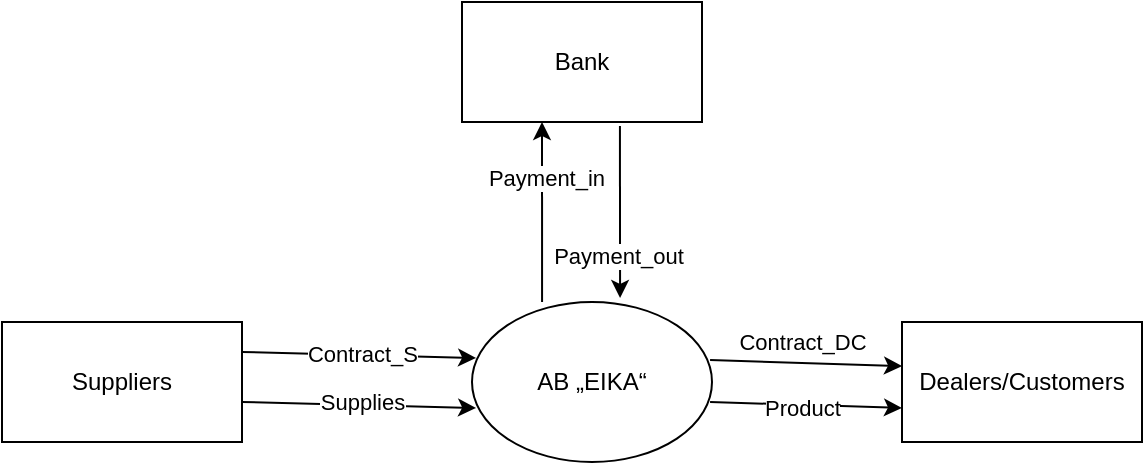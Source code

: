 <mxfile version="13.6.10" type="github">
  <diagram id="ElCv5-Th5ao3lZs8kL61" name="Page-1">
    <mxGraphModel dx="640" dy="396" grid="1" gridSize="10" guides="1" tooltips="1" connect="1" arrows="1" fold="1" page="1" pageScale="1" pageWidth="850" pageHeight="1100" math="0" shadow="0">
      <root>
        <mxCell id="0" />
        <mxCell id="1" parent="0" />
        <mxCell id="7vGiwdcXxL5T3fefDH1Q-1" value="Bank" style="rounded=0;whiteSpace=wrap;html=1;" parent="1" vertex="1">
          <mxGeometry x="360" y="130" width="120" height="60" as="geometry" />
        </mxCell>
        <mxCell id="7vGiwdcXxL5T3fefDH1Q-2" value="Suppliers" style="rounded=0;whiteSpace=wrap;html=1;" parent="1" vertex="1">
          <mxGeometry x="130" y="290" width="120" height="60" as="geometry" />
        </mxCell>
        <mxCell id="7vGiwdcXxL5T3fefDH1Q-3" value="Dealers/Customers" style="rounded=0;whiteSpace=wrap;html=1;" parent="1" vertex="1">
          <mxGeometry x="580" y="290" width="120" height="60" as="geometry" />
        </mxCell>
        <mxCell id="7vGiwdcXxL5T3fefDH1Q-4" value="AB „EIKA“" style="ellipse;whiteSpace=wrap;html=1;" parent="1" vertex="1">
          <mxGeometry x="365" y="280" width="120" height="80" as="geometry" />
        </mxCell>
        <mxCell id="7vGiwdcXxL5T3fefDH1Q-5" value="" style="endArrow=classic;html=1;entryX=0.017;entryY=0.35;entryDx=0;entryDy=0;exitX=1;exitY=0.25;exitDx=0;exitDy=0;entryPerimeter=0;" parent="1" source="7vGiwdcXxL5T3fefDH1Q-2" target="7vGiwdcXxL5T3fefDH1Q-4" edge="1">
          <mxGeometry width="50" height="50" relative="1" as="geometry">
            <mxPoint x="280" y="390" as="sourcePoint" />
            <mxPoint x="330" y="340" as="targetPoint" />
          </mxGeometry>
        </mxCell>
        <mxCell id="7vGiwdcXxL5T3fefDH1Q-16" value="Contract_S" style="edgeLabel;html=1;align=center;verticalAlign=middle;resizable=0;points=[];" parent="7vGiwdcXxL5T3fefDH1Q-5" vertex="1" connectable="0">
          <mxGeometry x="0.332" y="1" relative="1" as="geometry">
            <mxPoint x="-18" as="offset" />
          </mxGeometry>
        </mxCell>
        <mxCell id="7vGiwdcXxL5T3fefDH1Q-7" value="" style="endArrow=classic;html=1;entryX=0;entryY=0.367;entryDx=0;entryDy=0;exitX=0.992;exitY=0.363;exitDx=0;exitDy=0;exitPerimeter=0;entryPerimeter=0;" parent="1" source="7vGiwdcXxL5T3fefDH1Q-4" target="7vGiwdcXxL5T3fefDH1Q-3" edge="1">
          <mxGeometry width="50" height="50" relative="1" as="geometry">
            <mxPoint x="500" y="380" as="sourcePoint" />
            <mxPoint x="550" y="330" as="targetPoint" />
            <Array as="points" />
          </mxGeometry>
        </mxCell>
        <mxCell id="7vGiwdcXxL5T3fefDH1Q-19" value="Contract_DC" style="edgeLabel;html=1;align=center;verticalAlign=middle;resizable=0;points=[];" parent="7vGiwdcXxL5T3fefDH1Q-7" vertex="1" connectable="0">
          <mxGeometry x="-0.27" y="-3" relative="1" as="geometry">
            <mxPoint x="11.07" y="-13.12" as="offset" />
          </mxGeometry>
        </mxCell>
        <mxCell id="7vGiwdcXxL5T3fefDH1Q-11" value="" style="endArrow=classic;html=1;exitX=0.292;exitY=0;exitDx=0;exitDy=0;exitPerimeter=0;" parent="1" source="7vGiwdcXxL5T3fefDH1Q-4" edge="1">
          <mxGeometry width="50" height="50" relative="1" as="geometry">
            <mxPoint x="380" y="260" as="sourcePoint" />
            <mxPoint x="400" y="190" as="targetPoint" />
          </mxGeometry>
        </mxCell>
        <mxCell id="7vGiwdcXxL5T3fefDH1Q-21" value="Payment_in" style="edgeLabel;html=1;align=center;verticalAlign=middle;resizable=0;points=[];" parent="7vGiwdcXxL5T3fefDH1Q-11" vertex="1" connectable="0">
          <mxGeometry x="0.378" y="-2" relative="1" as="geometry">
            <mxPoint as="offset" />
          </mxGeometry>
        </mxCell>
        <mxCell id="7vGiwdcXxL5T3fefDH1Q-12" value="" style="endArrow=classic;html=1;entryX=0.617;entryY=-0.025;entryDx=0;entryDy=0;entryPerimeter=0;exitX=0.658;exitY=1.033;exitDx=0;exitDy=0;exitPerimeter=0;" parent="1" source="7vGiwdcXxL5T3fefDH1Q-1" target="7vGiwdcXxL5T3fefDH1Q-4" edge="1">
          <mxGeometry width="50" height="50" relative="1" as="geometry">
            <mxPoint x="430" y="240" as="sourcePoint" />
            <mxPoint x="480" y="190" as="targetPoint" />
          </mxGeometry>
        </mxCell>
        <mxCell id="7vGiwdcXxL5T3fefDH1Q-22" value="Payment_out" style="edgeLabel;html=1;align=center;verticalAlign=middle;resizable=0;points=[];" parent="7vGiwdcXxL5T3fefDH1Q-12" vertex="1" connectable="0">
          <mxGeometry x="0.512" y="-1" relative="1" as="geometry">
            <mxPoint as="offset" />
          </mxGeometry>
        </mxCell>
        <mxCell id="7vGiwdcXxL5T3fefDH1Q-14" value="" style="endArrow=classic;html=1;entryX=0.017;entryY=0.35;entryDx=0;entryDy=0;exitX=1;exitY=0.25;exitDx=0;exitDy=0;entryPerimeter=0;" parent="1" edge="1">
          <mxGeometry width="50" height="50" relative="1" as="geometry">
            <mxPoint x="250" y="330" as="sourcePoint" />
            <mxPoint x="367.04" y="333" as="targetPoint" />
          </mxGeometry>
        </mxCell>
        <mxCell id="7vGiwdcXxL5T3fefDH1Q-17" value="Supplies" style="edgeLabel;html=1;align=center;verticalAlign=middle;resizable=0;points=[];" parent="7vGiwdcXxL5T3fefDH1Q-14" vertex="1" connectable="0">
          <mxGeometry x="0.3" y="-3" relative="1" as="geometry">
            <mxPoint x="-15.9" y="-4.95" as="offset" />
          </mxGeometry>
        </mxCell>
        <mxCell id="7vGiwdcXxL5T3fefDH1Q-18" value="" style="endArrow=classic;html=1;entryX=0;entryY=0.367;entryDx=0;entryDy=0;exitX=0.992;exitY=0.363;exitDx=0;exitDy=0;exitPerimeter=0;entryPerimeter=0;" parent="1" edge="1">
          <mxGeometry width="50" height="50" relative="1" as="geometry">
            <mxPoint x="484.04" y="330.0" as="sourcePoint" />
            <mxPoint x="580" y="332.98" as="targetPoint" />
            <Array as="points" />
          </mxGeometry>
        </mxCell>
        <mxCell id="7vGiwdcXxL5T3fefDH1Q-20" value="Product" style="edgeLabel;html=1;align=center;verticalAlign=middle;resizable=0;points=[];" parent="7vGiwdcXxL5T3fefDH1Q-18" vertex="1" connectable="0">
          <mxGeometry x="-0.249" y="-2" relative="1" as="geometry">
            <mxPoint x="10.04" as="offset" />
          </mxGeometry>
        </mxCell>
      </root>
    </mxGraphModel>
  </diagram>
</mxfile>
